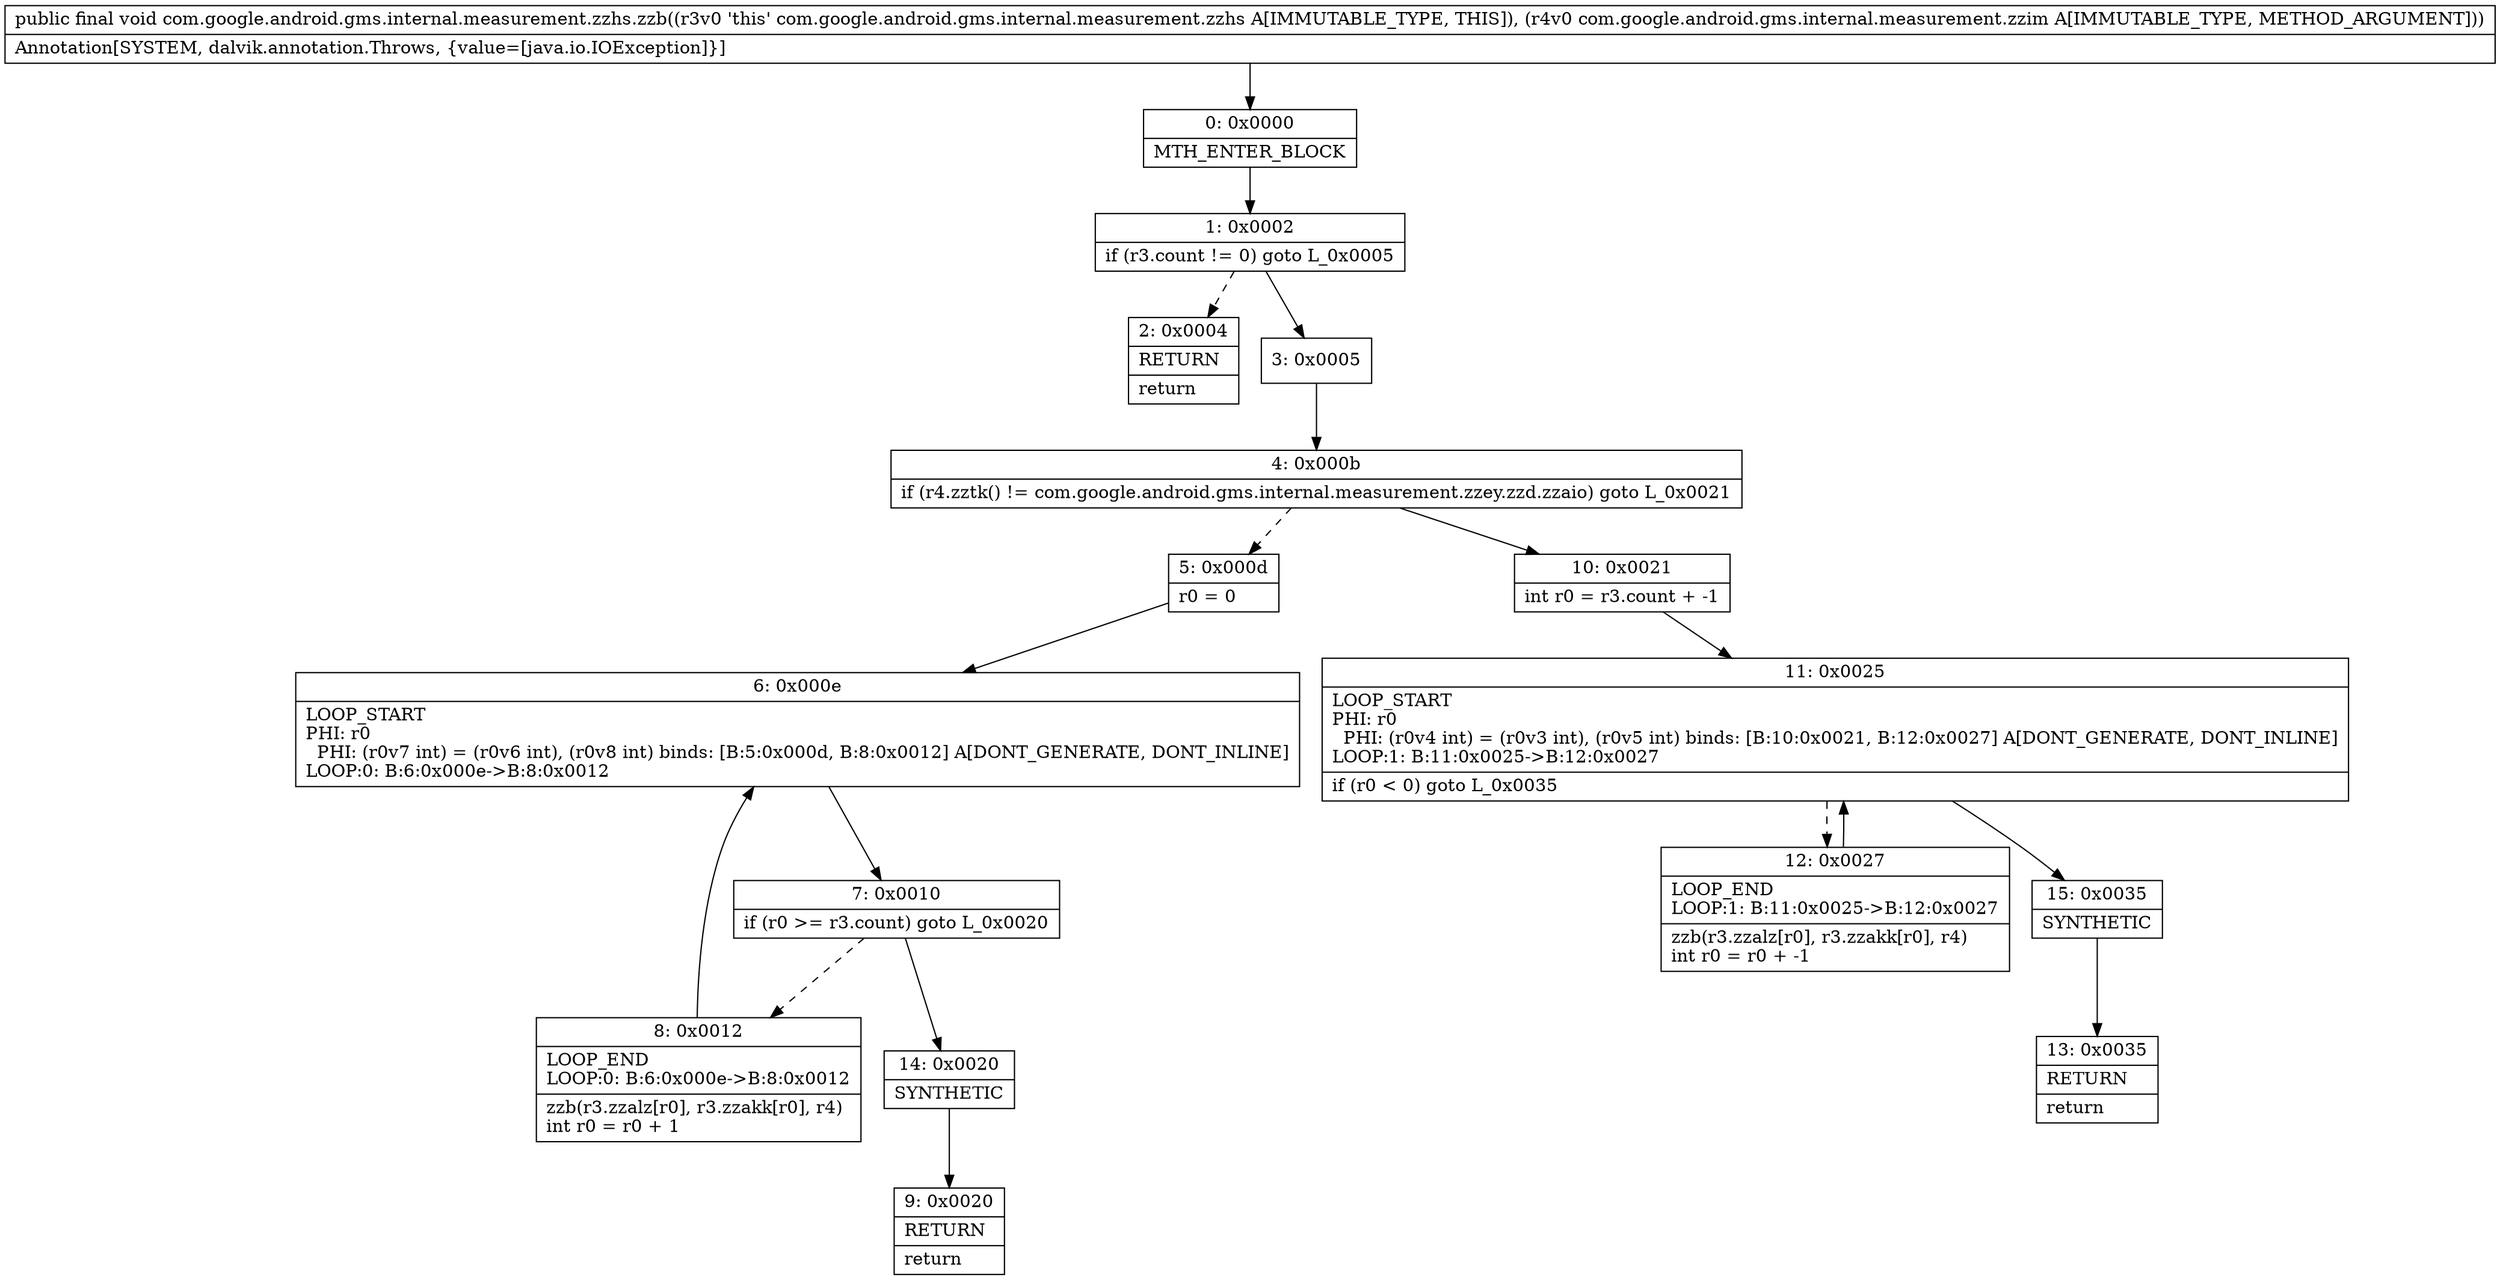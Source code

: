digraph "CFG forcom.google.android.gms.internal.measurement.zzhs.zzb(Lcom\/google\/android\/gms\/internal\/measurement\/zzim;)V" {
Node_0 [shape=record,label="{0\:\ 0x0000|MTH_ENTER_BLOCK\l}"];
Node_1 [shape=record,label="{1\:\ 0x0002|if (r3.count != 0) goto L_0x0005\l}"];
Node_2 [shape=record,label="{2\:\ 0x0004|RETURN\l|return\l}"];
Node_3 [shape=record,label="{3\:\ 0x0005}"];
Node_4 [shape=record,label="{4\:\ 0x000b|if (r4.zztk() != com.google.android.gms.internal.measurement.zzey.zzd.zzaio) goto L_0x0021\l}"];
Node_5 [shape=record,label="{5\:\ 0x000d|r0 = 0\l}"];
Node_6 [shape=record,label="{6\:\ 0x000e|LOOP_START\lPHI: r0 \l  PHI: (r0v7 int) = (r0v6 int), (r0v8 int) binds: [B:5:0x000d, B:8:0x0012] A[DONT_GENERATE, DONT_INLINE]\lLOOP:0: B:6:0x000e\-\>B:8:0x0012\l}"];
Node_7 [shape=record,label="{7\:\ 0x0010|if (r0 \>= r3.count) goto L_0x0020\l}"];
Node_8 [shape=record,label="{8\:\ 0x0012|LOOP_END\lLOOP:0: B:6:0x000e\-\>B:8:0x0012\l|zzb(r3.zzalz[r0], r3.zzakk[r0], r4)\lint r0 = r0 + 1\l}"];
Node_9 [shape=record,label="{9\:\ 0x0020|RETURN\l|return\l}"];
Node_10 [shape=record,label="{10\:\ 0x0021|int r0 = r3.count + \-1\l}"];
Node_11 [shape=record,label="{11\:\ 0x0025|LOOP_START\lPHI: r0 \l  PHI: (r0v4 int) = (r0v3 int), (r0v5 int) binds: [B:10:0x0021, B:12:0x0027] A[DONT_GENERATE, DONT_INLINE]\lLOOP:1: B:11:0x0025\-\>B:12:0x0027\l|if (r0 \< 0) goto L_0x0035\l}"];
Node_12 [shape=record,label="{12\:\ 0x0027|LOOP_END\lLOOP:1: B:11:0x0025\-\>B:12:0x0027\l|zzb(r3.zzalz[r0], r3.zzakk[r0], r4)\lint r0 = r0 + \-1\l}"];
Node_13 [shape=record,label="{13\:\ 0x0035|RETURN\l|return\l}"];
Node_14 [shape=record,label="{14\:\ 0x0020|SYNTHETIC\l}"];
Node_15 [shape=record,label="{15\:\ 0x0035|SYNTHETIC\l}"];
MethodNode[shape=record,label="{public final void com.google.android.gms.internal.measurement.zzhs.zzb((r3v0 'this' com.google.android.gms.internal.measurement.zzhs A[IMMUTABLE_TYPE, THIS]), (r4v0 com.google.android.gms.internal.measurement.zzim A[IMMUTABLE_TYPE, METHOD_ARGUMENT]))  | Annotation[SYSTEM, dalvik.annotation.Throws, \{value=[java.io.IOException]\}]\l}"];
MethodNode -> Node_0;
Node_0 -> Node_1;
Node_1 -> Node_2[style=dashed];
Node_1 -> Node_3;
Node_3 -> Node_4;
Node_4 -> Node_5[style=dashed];
Node_4 -> Node_10;
Node_5 -> Node_6;
Node_6 -> Node_7;
Node_7 -> Node_8[style=dashed];
Node_7 -> Node_14;
Node_8 -> Node_6;
Node_10 -> Node_11;
Node_11 -> Node_12[style=dashed];
Node_11 -> Node_15;
Node_12 -> Node_11;
Node_14 -> Node_9;
Node_15 -> Node_13;
}

